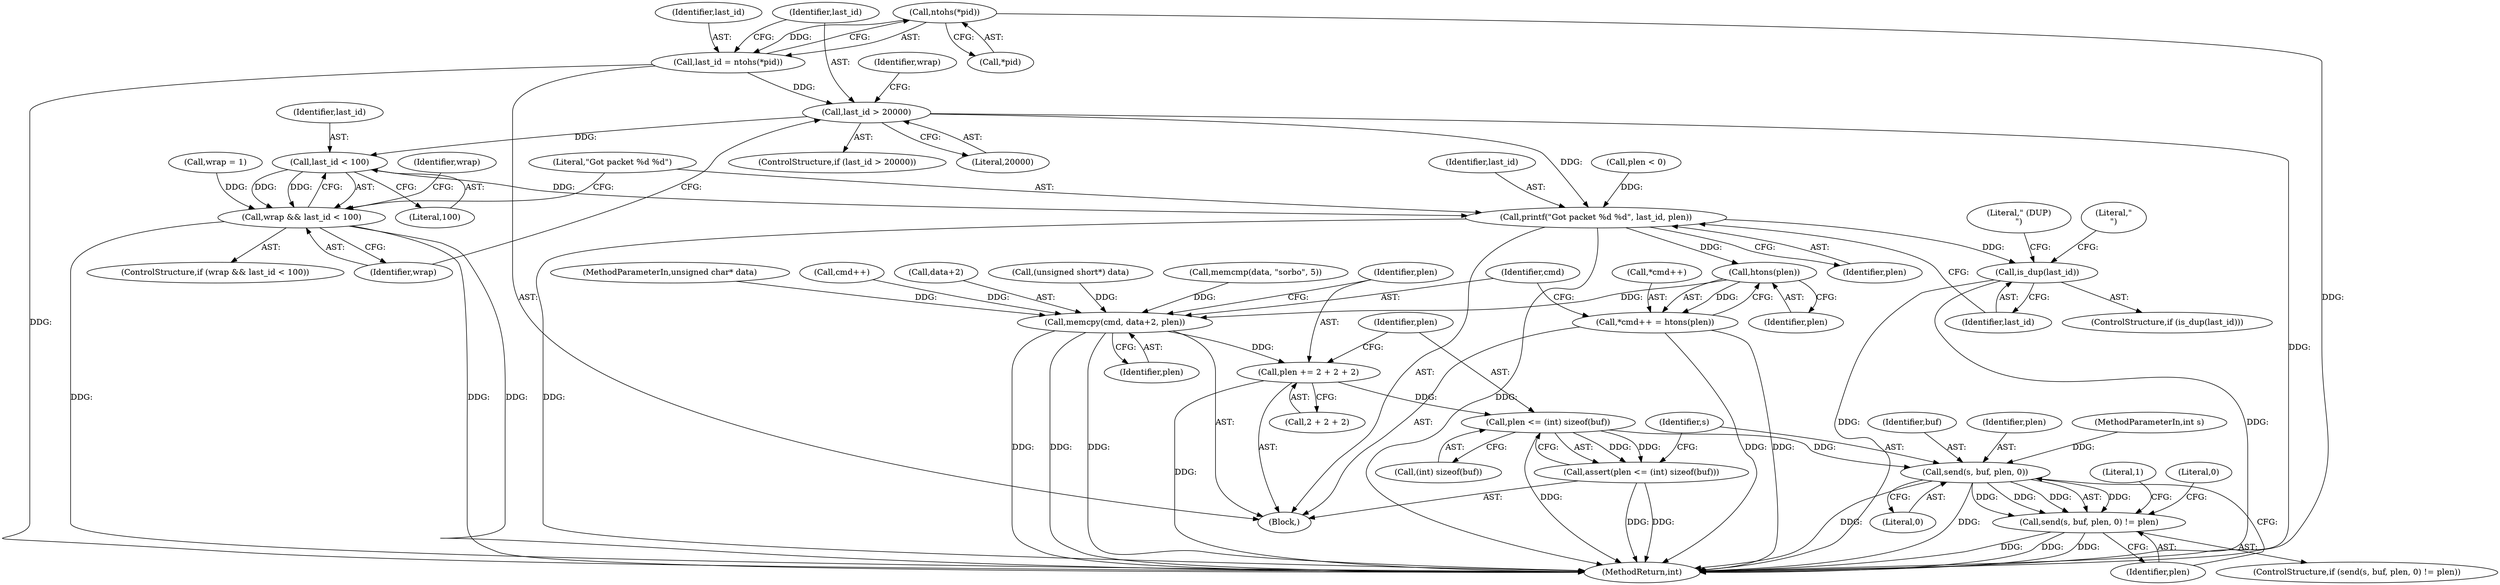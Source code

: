 digraph "0_aircrack-ng_da087238963c1239fdabd47dc1b65279605aca70@pointer" {
"1000220" [label="(Call,ntohs(*pid))"];
"1000218" [label="(Call,last_id = ntohs(*pid))"];
"1000224" [label="(Call,last_id > 20000)"];
"1000233" [label="(Call,last_id < 100)"];
"1000231" [label="(Call,wrap && last_id < 100)"];
"1000245" [label="(Call,printf(\"Got packet %d %d\", last_id, plen))"];
"1000250" [label="(Call,is_dup(last_id))"];
"1000263" [label="(Call,htons(plen))"];
"1000259" [label="(Call,*cmd++ = htons(plen))"];
"1000265" [label="(Call,memcpy(cmd, data+2, plen))"];
"1000271" [label="(Call,plen += 2 + 2 + 2)"];
"1000279" [label="(Call,plen <= (int) sizeof(buf))"];
"1000278" [label="(Call,assert(plen <= (int) sizeof(buf)))"];
"1000287" [label="(Call,send(s, buf, plen, 0))"];
"1000286" [label="(Call,send(s, buf, plen, 0) != plen)"];
"1000223" [label="(ControlStructure,if (last_id > 20000))"];
"1000228" [label="(Identifier,wrap)"];
"1000278" [label="(Call,assert(plen <= (int) sizeof(buf)))"];
"1000230" [label="(ControlStructure,if (wrap && last_id < 100))"];
"1000233" [label="(Call,last_id < 100)"];
"1000225" [label="(Identifier,last_id)"];
"1000294" [label="(Literal,1)"];
"1000288" [label="(Identifier,s)"];
"1000281" [label="(Call,(int) sizeof(buf))"];
"1000296" [label="(Literal,0)"];
"1000290" [label="(Identifier,plen)"];
"1000231" [label="(Call,wrap && last_id < 100)"];
"1000292" [label="(Identifier,plen)"];
"1000232" [label="(Identifier,wrap)"];
"1000270" [label="(Identifier,plen)"];
"1000106" [label="(Block,)"];
"1000218" [label="(Call,last_id = ntohs(*pid))"];
"1000234" [label="(Identifier,last_id)"];
"1000103" [label="(MethodParameterIn,unsigned char* data)"];
"1000221" [label="(Call,*pid)"];
"1000251" [label="(Identifier,last_id)"];
"1000245" [label="(Call,printf(\"Got packet %d %d\", last_id, plen))"];
"1000265" [label="(Call,memcpy(cmd, data+2, plen))"];
"1000291" [label="(Literal,0)"];
"1000248" [label="(Identifier,plen)"];
"1000266" [label="(Identifier,cmd)"];
"1000235" [label="(Literal,100)"];
"1000219" [label="(Identifier,last_id)"];
"1000271" [label="(Call,plen += 2 + 2 + 2)"];
"1000220" [label="(Call,ntohs(*pid))"];
"1000238" [label="(Identifier,wrap)"];
"1000259" [label="(Call,*cmd++ = htons(plen))"];
"1000263" [label="(Call,htons(plen))"];
"1000260" [label="(Call,*cmd++)"];
"1000286" [label="(Call,send(s, buf, plen, 0) != plen)"];
"1000261" [label="(Call,cmd++)"];
"1000280" [label="(Identifier,plen)"];
"1000102" [label="(MethodParameterIn,int s)"];
"1000227" [label="(Call,wrap = 1)"];
"1000273" [label="(Call,2 + 2 + 2)"];
"1000249" [label="(ControlStructure,if (is_dup(last_id)))"];
"1000264" [label="(Identifier,plen)"];
"1000226" [label="(Literal,20000)"];
"1000267" [label="(Call,data+2)"];
"1000285" [label="(ControlStructure,if (send(s, buf, plen, 0) != plen))"];
"1000213" [label="(Call,plen < 0)"];
"1000224" [label="(Call,last_id > 20000)"];
"1000250" [label="(Call,is_dup(last_id))"];
"1000246" [label="(Literal,\"Got packet %d %d\")"];
"1000297" [label="(MethodReturn,int)"];
"1000272" [label="(Identifier,plen)"];
"1000254" [label="(Literal,\" (DUP)\n\")"];
"1000125" [label="(Call,(unsigned short*) data)"];
"1000287" [label="(Call,send(s, buf, plen, 0))"];
"1000247" [label="(Identifier,last_id)"];
"1000258" [label="(Literal,\"\n\")"];
"1000279" [label="(Call,plen <= (int) sizeof(buf))"];
"1000134" [label="(Call,memcmp(data, \"sorbo\", 5))"];
"1000289" [label="(Identifier,buf)"];
"1000220" -> "1000218"  [label="AST: "];
"1000220" -> "1000221"  [label="CFG: "];
"1000221" -> "1000220"  [label="AST: "];
"1000218" -> "1000220"  [label="CFG: "];
"1000220" -> "1000297"  [label="DDG: "];
"1000220" -> "1000218"  [label="DDG: "];
"1000218" -> "1000106"  [label="AST: "];
"1000219" -> "1000218"  [label="AST: "];
"1000225" -> "1000218"  [label="CFG: "];
"1000218" -> "1000297"  [label="DDG: "];
"1000218" -> "1000224"  [label="DDG: "];
"1000224" -> "1000223"  [label="AST: "];
"1000224" -> "1000226"  [label="CFG: "];
"1000225" -> "1000224"  [label="AST: "];
"1000226" -> "1000224"  [label="AST: "];
"1000228" -> "1000224"  [label="CFG: "];
"1000232" -> "1000224"  [label="CFG: "];
"1000224" -> "1000297"  [label="DDG: "];
"1000224" -> "1000233"  [label="DDG: "];
"1000224" -> "1000245"  [label="DDG: "];
"1000233" -> "1000231"  [label="AST: "];
"1000233" -> "1000235"  [label="CFG: "];
"1000234" -> "1000233"  [label="AST: "];
"1000235" -> "1000233"  [label="AST: "];
"1000231" -> "1000233"  [label="CFG: "];
"1000233" -> "1000231"  [label="DDG: "];
"1000233" -> "1000231"  [label="DDG: "];
"1000233" -> "1000245"  [label="DDG: "];
"1000231" -> "1000230"  [label="AST: "];
"1000231" -> "1000232"  [label="CFG: "];
"1000232" -> "1000231"  [label="AST: "];
"1000238" -> "1000231"  [label="CFG: "];
"1000246" -> "1000231"  [label="CFG: "];
"1000231" -> "1000297"  [label="DDG: "];
"1000231" -> "1000297"  [label="DDG: "];
"1000231" -> "1000297"  [label="DDG: "];
"1000227" -> "1000231"  [label="DDG: "];
"1000245" -> "1000106"  [label="AST: "];
"1000245" -> "1000248"  [label="CFG: "];
"1000246" -> "1000245"  [label="AST: "];
"1000247" -> "1000245"  [label="AST: "];
"1000248" -> "1000245"  [label="AST: "];
"1000251" -> "1000245"  [label="CFG: "];
"1000245" -> "1000297"  [label="DDG: "];
"1000245" -> "1000297"  [label="DDG: "];
"1000213" -> "1000245"  [label="DDG: "];
"1000245" -> "1000250"  [label="DDG: "];
"1000245" -> "1000263"  [label="DDG: "];
"1000250" -> "1000249"  [label="AST: "];
"1000250" -> "1000251"  [label="CFG: "];
"1000251" -> "1000250"  [label="AST: "];
"1000254" -> "1000250"  [label="CFG: "];
"1000258" -> "1000250"  [label="CFG: "];
"1000250" -> "1000297"  [label="DDG: "];
"1000250" -> "1000297"  [label="DDG: "];
"1000263" -> "1000259"  [label="AST: "];
"1000263" -> "1000264"  [label="CFG: "];
"1000264" -> "1000263"  [label="AST: "];
"1000259" -> "1000263"  [label="CFG: "];
"1000263" -> "1000259"  [label="DDG: "];
"1000263" -> "1000265"  [label="DDG: "];
"1000259" -> "1000106"  [label="AST: "];
"1000260" -> "1000259"  [label="AST: "];
"1000266" -> "1000259"  [label="CFG: "];
"1000259" -> "1000297"  [label="DDG: "];
"1000259" -> "1000297"  [label="DDG: "];
"1000265" -> "1000106"  [label="AST: "];
"1000265" -> "1000270"  [label="CFG: "];
"1000266" -> "1000265"  [label="AST: "];
"1000267" -> "1000265"  [label="AST: "];
"1000270" -> "1000265"  [label="AST: "];
"1000272" -> "1000265"  [label="CFG: "];
"1000265" -> "1000297"  [label="DDG: "];
"1000265" -> "1000297"  [label="DDG: "];
"1000265" -> "1000297"  [label="DDG: "];
"1000261" -> "1000265"  [label="DDG: "];
"1000125" -> "1000265"  [label="DDG: "];
"1000134" -> "1000265"  [label="DDG: "];
"1000103" -> "1000265"  [label="DDG: "];
"1000265" -> "1000271"  [label="DDG: "];
"1000271" -> "1000106"  [label="AST: "];
"1000271" -> "1000273"  [label="CFG: "];
"1000272" -> "1000271"  [label="AST: "];
"1000273" -> "1000271"  [label="AST: "];
"1000280" -> "1000271"  [label="CFG: "];
"1000271" -> "1000297"  [label="DDG: "];
"1000271" -> "1000279"  [label="DDG: "];
"1000279" -> "1000278"  [label="AST: "];
"1000279" -> "1000281"  [label="CFG: "];
"1000280" -> "1000279"  [label="AST: "];
"1000281" -> "1000279"  [label="AST: "];
"1000278" -> "1000279"  [label="CFG: "];
"1000279" -> "1000297"  [label="DDG: "];
"1000279" -> "1000278"  [label="DDG: "];
"1000279" -> "1000278"  [label="DDG: "];
"1000279" -> "1000287"  [label="DDG: "];
"1000278" -> "1000106"  [label="AST: "];
"1000288" -> "1000278"  [label="CFG: "];
"1000278" -> "1000297"  [label="DDG: "];
"1000278" -> "1000297"  [label="DDG: "];
"1000287" -> "1000286"  [label="AST: "];
"1000287" -> "1000291"  [label="CFG: "];
"1000288" -> "1000287"  [label="AST: "];
"1000289" -> "1000287"  [label="AST: "];
"1000290" -> "1000287"  [label="AST: "];
"1000291" -> "1000287"  [label="AST: "];
"1000292" -> "1000287"  [label="CFG: "];
"1000287" -> "1000297"  [label="DDG: "];
"1000287" -> "1000297"  [label="DDG: "];
"1000287" -> "1000286"  [label="DDG: "];
"1000287" -> "1000286"  [label="DDG: "];
"1000287" -> "1000286"  [label="DDG: "];
"1000287" -> "1000286"  [label="DDG: "];
"1000102" -> "1000287"  [label="DDG: "];
"1000286" -> "1000285"  [label="AST: "];
"1000286" -> "1000292"  [label="CFG: "];
"1000292" -> "1000286"  [label="AST: "];
"1000294" -> "1000286"  [label="CFG: "];
"1000296" -> "1000286"  [label="CFG: "];
"1000286" -> "1000297"  [label="DDG: "];
"1000286" -> "1000297"  [label="DDG: "];
"1000286" -> "1000297"  [label="DDG: "];
}
